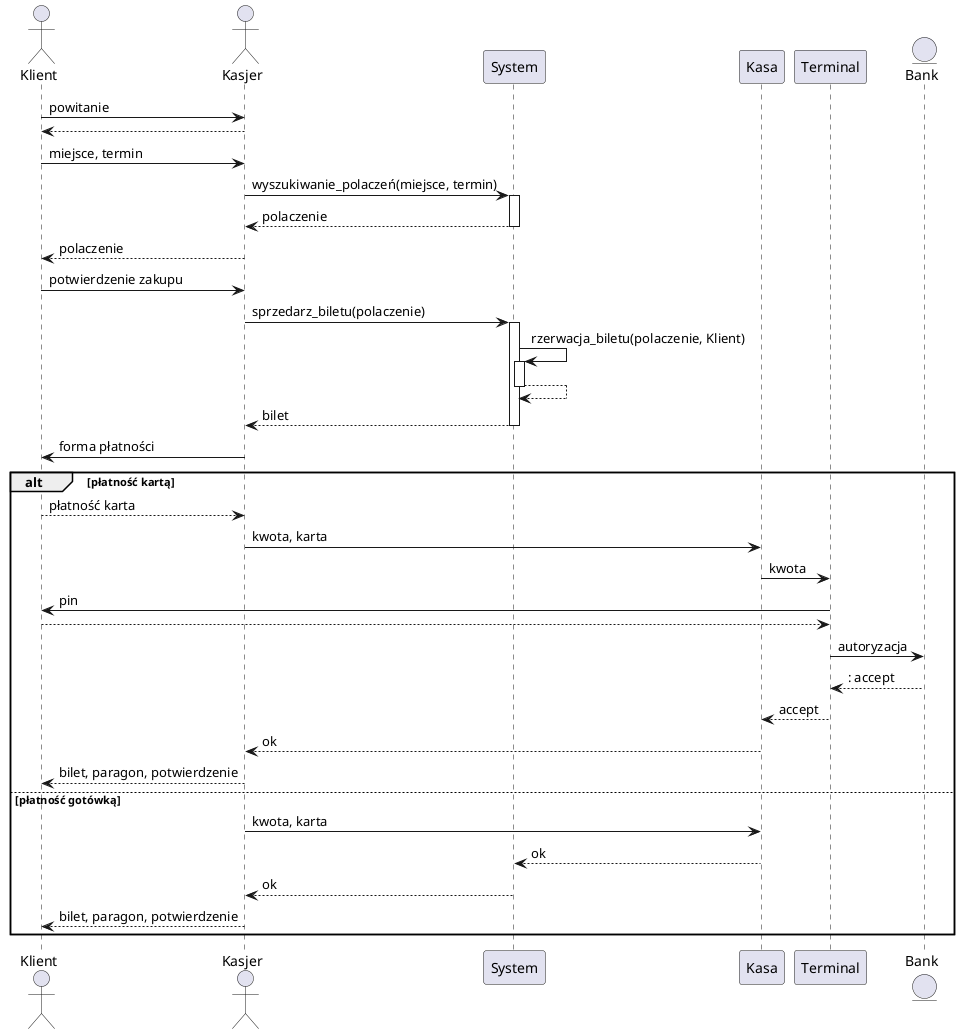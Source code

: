 @startuml

actor Klient
actor Kasjer



Klient -> Kasjer : powitanie
return 
Klient -> Kasjer : miejsce, termin
Kasjer -> System : wyszukiwanie_polaczeń(miejsce, termin)
activate System
return polaczenie
Kasjer --> Klient: polaczenie
Klient -> Kasjer : potwierdzenie zakupu
Kasjer -> System : sprzedarz_biletu(polaczenie)
activate System
System -> System : rzerwacja_biletu(polaczenie, Klient)
activate System
return
System --> Kasjer : bilet

deactivate System

Kasjer -> Klient : forma płatności
'dodać aktwacje poniżej
alt płatność kartą 
    return płatność karta
    Kasjer -> Kasa : kwota, karta
    Kasa -> Terminal : kwota
    Terminal -> Klient : pin
    return 

    entity Bank
    Terminal -> Bank : autoryzacja 
    return : accept
    Terminal --> Kasa : accept
    Kasa --> Kasjer : ok
    ' Dodać wydrukowanie biletu i paragonu
    Kasjer --> Klient: bilet, paragon, potwierdzenie

else płatność gotówką
    Kasjer -> Kasa : kwota, karta
    Kasa --> System : ok
    System --> Kasjer : ok
    ' Dodać wydrukowanie biletu i paragonu
    Kasjer --> Klient: bilet, paragon, potwierdzenie
end

@enduml
